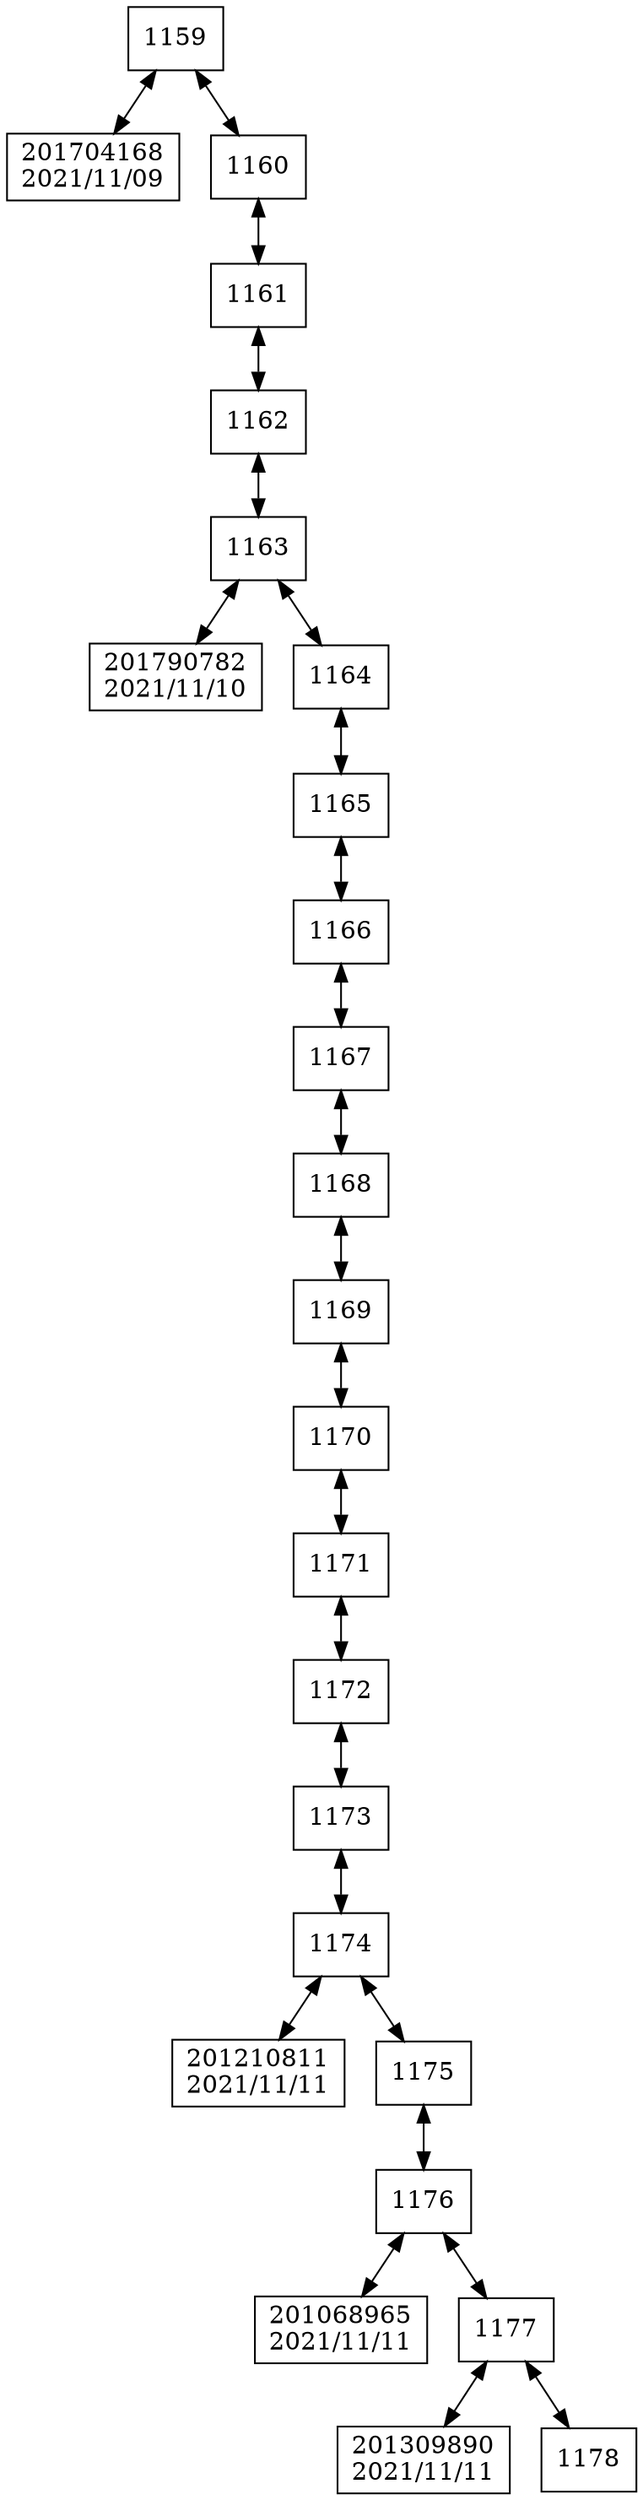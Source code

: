 digraph G{
 rankdir = TB; 
node [shape=box]; 
compound=true; 
"1159"[label="1159"];
"201704168"[label="201704168
2021/11/09"];
"1160"[label="1160"];
"1161"[label="1161"];
"1162"[label="1162"];
"1163"[label="1163"];
"201790782"[label="201790782
2021/11/10"];
"1164"[label="1164"];
"1165"[label="1165"];
"1166"[label="1166"];
"1167"[label="1167"];
"1168"[label="1168"];
"1169"[label="1169"];
"1170"[label="1170"];
"1171"[label="1171"];
"1172"[label="1172"];
"1173"[label="1173"];
"1174"[label="1174"];
"201210811"[label="201210811
2021/11/11"];
"1175"[label="1175"];
"1176"[label="1176"];
"201068965"[label="201068965
2021/11/11"];
"1177"[label="1177"];
"201309890"[label="201309890
2021/11/11"];
"1178"[label="1178"];
"1159" -> "201704168"[dir="both"];
"1159" -> "1160"[dir="both"];
"1160" -> "1161"[dir="both"];
"1161" -> "1162"[dir="both"];
"1162" -> "1163"[dir="both"];
"1163" -> "201790782"[dir="both"];
"1163" -> "1164"[dir="both"];
"1164" -> "1165"[dir="both"];
"1165" -> "1166"[dir="both"];
"1166" -> "1167"[dir="both"];
"1167" -> "1168"[dir="both"];
"1168" -> "1169"[dir="both"];
"1169" -> "1170"[dir="both"];
"1170" -> "1171"[dir="both"];
"1171" -> "1172"[dir="both"];
"1172" -> "1173"[dir="both"];
"1173" -> "1174"[dir="both"];
"1174" -> "201210811"[dir="both"];
"1174" -> "1175"[dir="both"];
"1175" -> "1176"[dir="both"];
"1176" -> "201068965"[dir="both"];
"1176" -> "1177"[dir="both"];
"1177" -> "201309890"[dir="both"];
"1177" -> "1178"[dir="both"];

}

